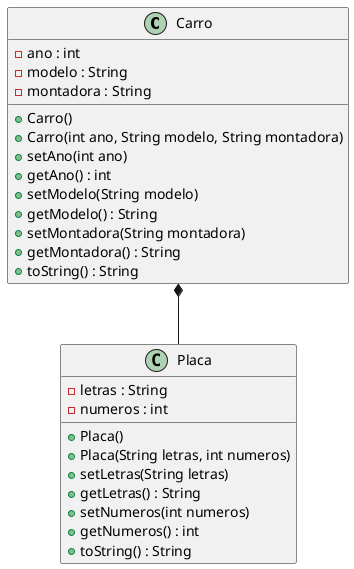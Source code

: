 @startuml
Carro *-- Placa
class Carro {
    - ano : int
    - modelo : String
    - montadora : String

    + Carro()
    + Carro(int ano, String modelo, String montadora)
    + setAno(int ano)
    + getAno() : int
    + setModelo(String modelo)
    + getModelo() : String
    + setMontadora(String montadora)
    + getMontadora() : String
    + toString() : String
}

class Placa{
    - letras : String
    - numeros : int

    + Placa()
    + Placa(String letras, int numeros)
    + setLetras(String letras)
    + getLetras() : String
    + setNumeros(int numeros)
    + getNumeros() : int
    + toString() : String
}
@enduml
